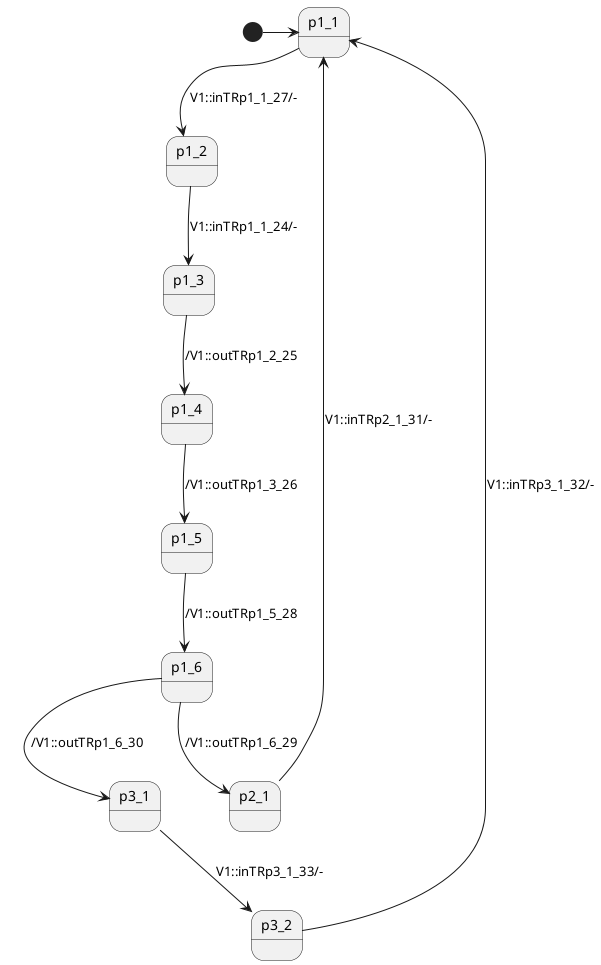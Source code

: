 @startuml

[*] -> p1_1
p1_1 --> p1_2: V1::inTRp1_1_27/-
p1_4 --> p1_5: /V1::outTRp1_3_26
p1_3 --> p1_4: /V1::outTRp1_2_25
p1_5 --> p1_6: /V1::outTRp1_5_28
p1_2 --> p1_3: V1::inTRp1_1_24/-
p1_6 --> p2_1: /V1::outTRp1_6_29
p1_6 --> p3_1: /V1::outTRp1_6_30
p2_1 --> p1_1: V1::inTRp2_1_31/-
p3_1 --> p3_2: V1::inTRp3_1_33/-
p3_2 --> p1_1: V1::inTRp3_1_32/-

@enduml
